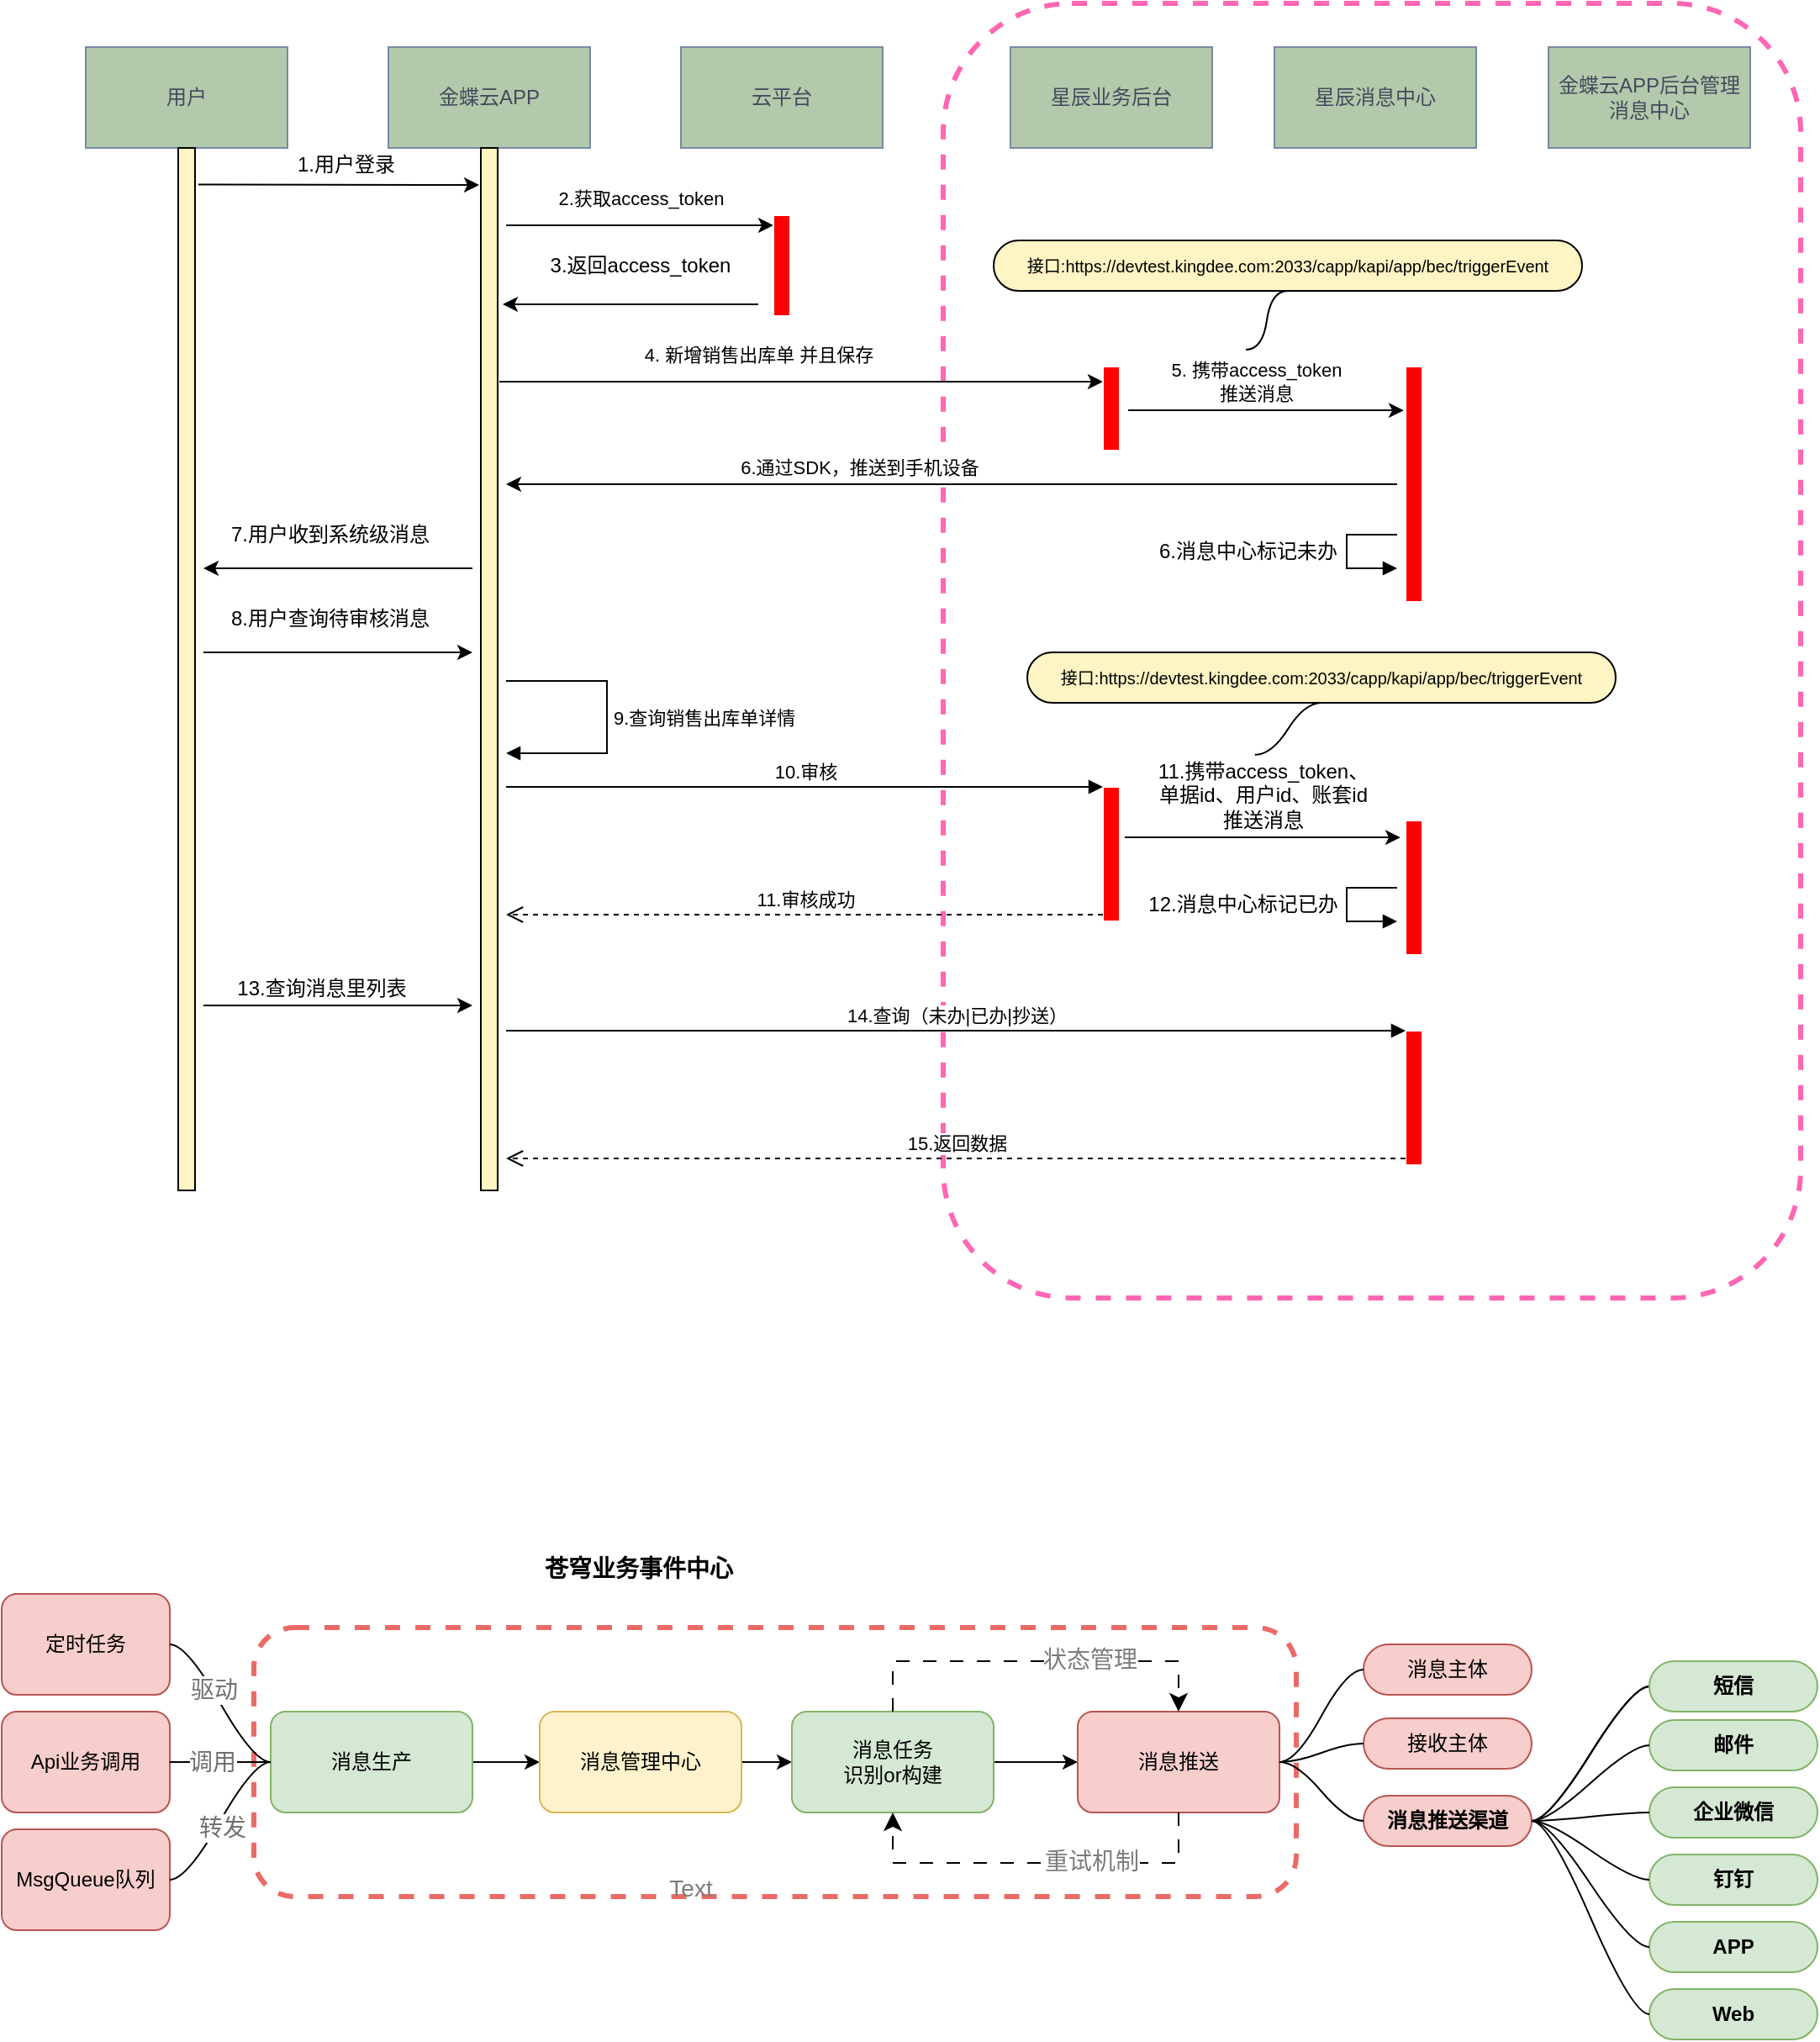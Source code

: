 <mxfile version="20.8.16" type="github">
  <diagram id="_HqFRDxbVKVlbJKqddwO" name="Page-1">
    <mxGraphModel dx="2021" dy="1785" grid="1" gridSize="10" guides="1" tooltips="1" connect="1" arrows="1" fold="1" page="1" pageScale="1" pageWidth="827" pageHeight="1169" math="0" shadow="0">
      <root>
        <mxCell id="0" />
        <mxCell id="1" parent="0" />
        <mxCell id="gOMvf-8AE3hnGqFUwbad-110" value="" style="rounded=1;whiteSpace=wrap;html=1;fontSize=10;fontColor=#333333;dashed=1;shadow=0;gradientDirection=north;gradientColor=#FFFFFF;fillColor=none;strokeColor=#FF66B3;strokeWidth=3;" parent="1" vertex="1">
          <mxGeometry x="510" y="-26" width="510" height="770" as="geometry" />
        </mxCell>
        <mxCell id="gOMvf-8AE3hnGqFUwbad-3" value="用户" style="rounded=0;whiteSpace=wrap;html=1;fillColor=#B2C9AB;strokeColor=#788AA3;fontColor=#46495D;" parent="1" vertex="1">
          <mxGeometry width="120" height="60" as="geometry" />
        </mxCell>
        <mxCell id="gOMvf-8AE3hnGqFUwbad-4" value="金蝶云APP" style="rounded=0;whiteSpace=wrap;html=1;fillColor=#B2C9AB;strokeColor=#788AA3;fontColor=#46495D;" parent="1" vertex="1">
          <mxGeometry x="180" width="120" height="60" as="geometry" />
        </mxCell>
        <mxCell id="gOMvf-8AE3hnGqFUwbad-5" value="星辰业务后台" style="rounded=0;whiteSpace=wrap;html=1;fillColor=#B2C9AB;strokeColor=#788AA3;fontColor=#46495D;" parent="1" vertex="1">
          <mxGeometry x="550" width="120" height="60" as="geometry" />
        </mxCell>
        <mxCell id="gOMvf-8AE3hnGqFUwbad-23" value="云平台" style="rounded=0;whiteSpace=wrap;html=1;fillColor=#B2C9AB;strokeColor=#788AA3;fontColor=#46495D;" parent="1" vertex="1">
          <mxGeometry x="354" width="120" height="60" as="geometry" />
        </mxCell>
        <mxCell id="gOMvf-8AE3hnGqFUwbad-30" value="金蝶云APP后台管理消息中心" style="rounded=0;whiteSpace=wrap;html=1;fillColor=#B2C9AB;strokeColor=#788AA3;fontColor=#46495D;" parent="1" vertex="1">
          <mxGeometry x="870" width="120" height="60" as="geometry" />
        </mxCell>
        <mxCell id="gOMvf-8AE3hnGqFUwbad-36" value="" style="rounded=0;whiteSpace=wrap;html=1;fillColor=#FFF4C3;" parent="1" vertex="1">
          <mxGeometry x="55" y="60" width="10" height="620" as="geometry" />
        </mxCell>
        <mxCell id="gOMvf-8AE3hnGqFUwbad-37" value="" style="rounded=0;whiteSpace=wrap;html=1;fillColor=#FFF4C3;" parent="1" vertex="1">
          <mxGeometry x="235" y="60" width="10" height="620" as="geometry" />
        </mxCell>
        <mxCell id="gOMvf-8AE3hnGqFUwbad-38" value="" style="endArrow=classic;html=1;exitX=1.2;exitY=0.035;exitDx=0;exitDy=0;exitPerimeter=0;" parent="1" source="gOMvf-8AE3hnGqFUwbad-36" edge="1">
          <mxGeometry width="50" height="50" relative="1" as="geometry">
            <mxPoint x="70" y="130" as="sourcePoint" />
            <mxPoint x="234" y="82" as="targetPoint" />
          </mxGeometry>
        </mxCell>
        <mxCell id="gOMvf-8AE3hnGqFUwbad-39" value="1.用户登录" style="text;html=1;strokeColor=none;fillColor=none;align=center;verticalAlign=middle;whiteSpace=wrap;rounded=0;" parent="1" vertex="1">
          <mxGeometry x="120" y="60" width="70" height="20" as="geometry" />
        </mxCell>
        <mxCell id="gOMvf-8AE3hnGqFUwbad-40" value="" style="endArrow=classic;html=1;entryX=0;entryY=0;entryDx=0;entryDy=0;" parent="1" edge="1">
          <mxGeometry width="50" height="50" relative="1" as="geometry">
            <mxPoint x="250" y="106" as="sourcePoint" />
            <mxPoint x="409" y="106" as="targetPoint" />
          </mxGeometry>
        </mxCell>
        <mxCell id="gOMvf-8AE3hnGqFUwbad-50" value="2.获取access_token" style="edgeLabel;html=1;align=center;verticalAlign=middle;resizable=0;points=[];" parent="gOMvf-8AE3hnGqFUwbad-40" vertex="1" connectable="0">
          <mxGeometry x="0.157" y="-1" relative="1" as="geometry">
            <mxPoint x="-12" y="-17" as="offset" />
          </mxGeometry>
        </mxCell>
        <mxCell id="gOMvf-8AE3hnGqFUwbad-44" value="" style="endArrow=classic;html=1;" parent="1" edge="1">
          <mxGeometry width="50" height="50" relative="1" as="geometry">
            <mxPoint x="400" y="153" as="sourcePoint" />
            <mxPoint x="248" y="153" as="targetPoint" />
          </mxGeometry>
        </mxCell>
        <mxCell id="gOMvf-8AE3hnGqFUwbad-45" value="3.返回access_token" style="text;html=1;strokeColor=none;fillColor=none;align=center;verticalAlign=middle;whiteSpace=wrap;rounded=0;" parent="1" vertex="1">
          <mxGeometry x="270" y="120" width="120" height="20" as="geometry" />
        </mxCell>
        <mxCell id="gOMvf-8AE3hnGqFUwbad-53" value="" style="endArrow=classic;html=1;entryX=0;entryY=0;entryDx=0;entryDy=0;" parent="1" edge="1">
          <mxGeometry width="50" height="50" relative="1" as="geometry">
            <mxPoint x="246" y="199" as="sourcePoint" />
            <mxPoint x="605" y="199" as="targetPoint" />
          </mxGeometry>
        </mxCell>
        <mxCell id="gOMvf-8AE3hnGqFUwbad-54" value="4. 新增销售出库单 并且保存" style="edgeLabel;html=1;align=center;verticalAlign=middle;resizable=0;points=[];" parent="gOMvf-8AE3hnGqFUwbad-53" vertex="1" connectable="0">
          <mxGeometry x="0.157" y="-1" relative="1" as="geometry">
            <mxPoint x="-54" y="-17" as="offset" />
          </mxGeometry>
        </mxCell>
        <mxCell id="gOMvf-8AE3hnGqFUwbad-63" value="" style="endArrow=classic;html=1;entryX=-0.1;entryY=0.113;entryDx=0;entryDy=0;entryPerimeter=0;" parent="1" edge="1">
          <mxGeometry width="50" height="50" relative="1" as="geometry">
            <mxPoint x="620" y="216" as="sourcePoint" />
            <mxPoint x="784" y="216.063" as="targetPoint" />
          </mxGeometry>
        </mxCell>
        <mxCell id="gOMvf-8AE3hnGqFUwbad-64" value="5. 携带access_token&lt;br&gt;推送消息" style="edgeLabel;html=1;align=center;verticalAlign=middle;resizable=0;points=[];" parent="1" vertex="1" connectable="0">
          <mxGeometry x="700" y="199" as="geometry">
            <mxPoint x="-4" as="offset" />
          </mxGeometry>
        </mxCell>
        <mxCell id="gOMvf-8AE3hnGqFUwbad-65" value="" style="endArrow=classic;html=1;" parent="1" edge="1">
          <mxGeometry width="50" height="50" relative="1" as="geometry">
            <mxPoint x="780" y="260" as="sourcePoint" />
            <mxPoint x="250" y="260" as="targetPoint" />
          </mxGeometry>
        </mxCell>
        <mxCell id="gOMvf-8AE3hnGqFUwbad-66" value="6.通过SDK，推送到手机设备" style="edgeLabel;html=1;align=center;verticalAlign=middle;resizable=0;points=[];" parent="1" vertex="1" connectable="0">
          <mxGeometry x="460" y="250" as="geometry" />
        </mxCell>
        <mxCell id="gOMvf-8AE3hnGqFUwbad-69" value="" style="endArrow=classic;html=1;" parent="1" edge="1">
          <mxGeometry width="50" height="50" relative="1" as="geometry">
            <mxPoint x="230" y="310" as="sourcePoint" />
            <mxPoint x="70" y="310" as="targetPoint" />
          </mxGeometry>
        </mxCell>
        <mxCell id="gOMvf-8AE3hnGqFUwbad-72" value="7.用户收到系统级消息" style="text;html=1;align=center;verticalAlign=middle;resizable=0;points=[];autosize=1;strokeColor=none;" parent="1" vertex="1">
          <mxGeometry x="80" y="280" width="130" height="20" as="geometry" />
        </mxCell>
        <mxCell id="gOMvf-8AE3hnGqFUwbad-74" value="" style="endArrow=classic;html=1;" parent="1" edge="1">
          <mxGeometry width="50" height="50" relative="1" as="geometry">
            <mxPoint x="70" y="360" as="sourcePoint" />
            <mxPoint x="230" y="360" as="targetPoint" />
          </mxGeometry>
        </mxCell>
        <mxCell id="gOMvf-8AE3hnGqFUwbad-75" value="8.用户查询待审核消息" style="text;html=1;align=center;verticalAlign=middle;resizable=0;points=[];autosize=1;strokeColor=none;" parent="1" vertex="1">
          <mxGeometry x="80" y="330" width="130" height="20" as="geometry" />
        </mxCell>
        <mxCell id="gOMvf-8AE3hnGqFUwbad-84" value="9.查询销售出库单详情" style="edgeStyle=orthogonalEdgeStyle;html=1;align=left;spacingLeft=2;endArrow=block;rounded=0;" parent="1" edge="1">
          <mxGeometry relative="1" as="geometry">
            <mxPoint x="250" y="377" as="sourcePoint" />
            <Array as="points">
              <mxPoint x="310" y="377" />
              <mxPoint x="310" y="420" />
            </Array>
            <mxPoint x="250" y="420" as="targetPoint" />
          </mxGeometry>
        </mxCell>
        <mxCell id="gOMvf-8AE3hnGqFUwbad-86" value="" style="html=1;points=[];perimeter=orthogonalPerimeter;strokeColor=#FFFFFF;fillColor=#FF0000;" parent="1" vertex="1">
          <mxGeometry x="605" y="440" width="10" height="80" as="geometry" />
        </mxCell>
        <mxCell id="gOMvf-8AE3hnGqFUwbad-87" value="10.审核" style="html=1;verticalAlign=bottom;endArrow=block;entryX=0;entryY=0;" parent="1" target="gOMvf-8AE3hnGqFUwbad-86" edge="1">
          <mxGeometry relative="1" as="geometry">
            <mxPoint x="250" y="440" as="sourcePoint" />
          </mxGeometry>
        </mxCell>
        <mxCell id="gOMvf-8AE3hnGqFUwbad-88" value="11.审核成功" style="html=1;verticalAlign=bottom;endArrow=open;dashed=1;endSize=8;exitX=0;exitY=0.95;" parent="1" source="gOMvf-8AE3hnGqFUwbad-86" edge="1">
          <mxGeometry relative="1" as="geometry">
            <mxPoint x="250" y="516" as="targetPoint" />
          </mxGeometry>
        </mxCell>
        <mxCell id="gOMvf-8AE3hnGqFUwbad-89" value="" style="html=1;points=[];perimeter=orthogonalPerimeter;strokeColor=#FFFFFF;fillColor=#FF0000;" parent="1" vertex="1">
          <mxGeometry x="785" y="460" width="10" height="80" as="geometry" />
        </mxCell>
        <mxCell id="gOMvf-8AE3hnGqFUwbad-90" value="" style="endArrow=classic;html=1;entryX=-0.1;entryY=0.113;entryDx=0;entryDy=0;entryPerimeter=0;" parent="1" edge="1">
          <mxGeometry width="50" height="50" relative="1" as="geometry">
            <mxPoint x="618" y="470" as="sourcePoint" />
            <mxPoint x="782" y="470.063" as="targetPoint" />
          </mxGeometry>
        </mxCell>
        <mxCell id="gOMvf-8AE3hnGqFUwbad-91" value="11.携带access_token、&lt;br&gt;单据id、用户id、账套id&lt;br&gt;推送消息" style="text;html=1;align=center;verticalAlign=middle;resizable=0;points=[];autosize=1;strokeColor=none;" parent="1" vertex="1">
          <mxGeometry x="630" y="420" width="140" height="50" as="geometry" />
        </mxCell>
        <mxCell id="gOMvf-8AE3hnGqFUwbad-92" value="" style="edgeStyle=orthogonalEdgeStyle;html=1;align=left;spacingLeft=2;endArrow=block;rounded=0;" parent="1" edge="1">
          <mxGeometry relative="1" as="geometry">
            <mxPoint x="780" y="500" as="sourcePoint" />
            <Array as="points">
              <mxPoint x="750" y="500" />
              <mxPoint x="750" y="520" />
            </Array>
            <mxPoint x="780" y="520" as="targetPoint" />
          </mxGeometry>
        </mxCell>
        <mxCell id="gOMvf-8AE3hnGqFUwbad-93" value="12.消息中心标记已办" style="text;html=1;align=center;verticalAlign=middle;resizable=0;points=[];autosize=1;strokeColor=none;" parent="1" vertex="1">
          <mxGeometry x="623" y="500" width="130" height="20" as="geometry" />
        </mxCell>
        <mxCell id="gOMvf-8AE3hnGqFUwbad-94" value="" style="edgeStyle=orthogonalEdgeStyle;html=1;align=left;spacingLeft=2;endArrow=block;rounded=0;" parent="1" edge="1">
          <mxGeometry relative="1" as="geometry">
            <mxPoint x="780" y="290" as="sourcePoint" />
            <Array as="points">
              <mxPoint x="750" y="290" />
              <mxPoint x="750" y="310" />
            </Array>
            <mxPoint x="780" y="310" as="targetPoint" />
          </mxGeometry>
        </mxCell>
        <mxCell id="gOMvf-8AE3hnGqFUwbad-95" value="6.消息中心标记未办" style="text;html=1;align=center;verticalAlign=middle;resizable=0;points=[];autosize=1;strokeColor=none;" parent="1" vertex="1">
          <mxGeometry x="631" y="290" width="120" height="20" as="geometry" />
        </mxCell>
        <mxCell id="gOMvf-8AE3hnGqFUwbad-96" value="" style="html=1;points=[];perimeter=orthogonalPerimeter;strokeColor=#FFFFFF;fillColor=#FF0000;" parent="1" vertex="1">
          <mxGeometry x="785" y="190" width="10" height="140" as="geometry" />
        </mxCell>
        <mxCell id="gOMvf-8AE3hnGqFUwbad-97" value="" style="html=1;points=[];perimeter=orthogonalPerimeter;strokeColor=#FFFFFF;fillColor=#FF0000;" parent="1" vertex="1">
          <mxGeometry x="605" y="190" width="10" height="50" as="geometry" />
        </mxCell>
        <mxCell id="gOMvf-8AE3hnGqFUwbad-98" value="" style="html=1;points=[];perimeter=orthogonalPerimeter;strokeColor=#FFFFFF;fillColor=#FF0000;" parent="1" vertex="1">
          <mxGeometry x="409" y="100" width="10" height="60" as="geometry" />
        </mxCell>
        <mxCell id="gOMvf-8AE3hnGqFUwbad-100" value="" style="endArrow=classic;html=1;" parent="1" edge="1">
          <mxGeometry width="50" height="50" relative="1" as="geometry">
            <mxPoint x="70" y="570" as="sourcePoint" />
            <mxPoint x="230" y="570" as="targetPoint" />
          </mxGeometry>
        </mxCell>
        <mxCell id="gOMvf-8AE3hnGqFUwbad-101" value="13.查询消息里列表" style="text;html=1;align=center;verticalAlign=middle;resizable=0;points=[];autosize=1;strokeColor=none;" parent="1" vertex="1">
          <mxGeometry x="80" y="550" width="120" height="20" as="geometry" />
        </mxCell>
        <mxCell id="gOMvf-8AE3hnGqFUwbad-103" value="" style="html=1;points=[];perimeter=orthogonalPerimeter;strokeColor=#FFFFFF;fillColor=#FF0000;" parent="1" vertex="1">
          <mxGeometry x="785" y="585" width="10" height="80" as="geometry" />
        </mxCell>
        <mxCell id="gOMvf-8AE3hnGqFUwbad-104" value="14.查询（未办|已办|抄送）" style="html=1;verticalAlign=bottom;endArrow=block;entryX=0;entryY=0;" parent="1" target="gOMvf-8AE3hnGqFUwbad-103" edge="1">
          <mxGeometry relative="1" as="geometry">
            <mxPoint x="250" y="585" as="sourcePoint" />
          </mxGeometry>
        </mxCell>
        <mxCell id="gOMvf-8AE3hnGqFUwbad-105" value="15.返回数据" style="html=1;verticalAlign=bottom;endArrow=open;dashed=1;endSize=8;exitX=0;exitY=0.95;" parent="1" source="gOMvf-8AE3hnGqFUwbad-103" edge="1">
          <mxGeometry relative="1" as="geometry">
            <mxPoint x="250" y="661" as="targetPoint" />
          </mxGeometry>
        </mxCell>
        <mxCell id="gOMvf-8AE3hnGqFUwbad-106" value="接口:&lt;span lang=&quot;EN-US&quot; style=&quot;font-size: 10px;&quot;&gt;https://devtest.kingdee.com:2033/capp/kapi/app/bec/triggerEvent&lt;/span&gt;" style="whiteSpace=wrap;html=1;rounded=1;arcSize=50;align=center;verticalAlign=middle;strokeWidth=1;autosize=1;spacing=4;treeFolding=1;treeMoving=1;newEdgeStyle={&quot;edgeStyle&quot;:&quot;entityRelationEdgeStyle&quot;,&quot;startArrow&quot;:&quot;none&quot;,&quot;endArrow&quot;:&quot;none&quot;,&quot;segment&quot;:10,&quot;curved&quot;:1};fillColor=#FFF4C3;fontSize=10;" parent="1" vertex="1">
          <mxGeometry x="540" y="115" width="350" height="30" as="geometry" />
        </mxCell>
        <mxCell id="gOMvf-8AE3hnGqFUwbad-107" value="" style="edgeStyle=entityRelationEdgeStyle;startArrow=none;endArrow=none;segment=10;curved=1;entryX=0.5;entryY=1;entryDx=0;entryDy=0;" parent="1" target="gOMvf-8AE3hnGqFUwbad-106" edge="1">
          <mxGeometry relative="1" as="geometry">
            <mxPoint x="690" y="180" as="sourcePoint" />
          </mxGeometry>
        </mxCell>
        <mxCell id="gOMvf-8AE3hnGqFUwbad-108" value="接口:&lt;span lang=&quot;EN-US&quot; style=&quot;font-size: 10px;&quot;&gt;https://devtest.kingdee.com:2033/capp/kapi/app/bec/triggerEvent&lt;/span&gt;" style="whiteSpace=wrap;html=1;rounded=1;arcSize=50;align=center;verticalAlign=middle;strokeWidth=1;autosize=1;spacing=4;treeFolding=1;treeMoving=1;newEdgeStyle={&quot;edgeStyle&quot;:&quot;entityRelationEdgeStyle&quot;,&quot;startArrow&quot;:&quot;none&quot;,&quot;endArrow&quot;:&quot;none&quot;,&quot;segment&quot;:10,&quot;curved&quot;:1};fillColor=#FFF4C3;fontSize=10;" parent="1" vertex="1">
          <mxGeometry x="560" y="360" width="350" height="30" as="geometry" />
        </mxCell>
        <mxCell id="gOMvf-8AE3hnGqFUwbad-109" value="" style="edgeStyle=entityRelationEdgeStyle;startArrow=none;endArrow=none;segment=10;curved=1;entryX=0.5;entryY=1;entryDx=0;entryDy=0;exitX=0.467;exitY=0.017;exitDx=0;exitDy=0;exitPerimeter=0;" parent="1" source="gOMvf-8AE3hnGqFUwbad-91" target="gOMvf-8AE3hnGqFUwbad-108" edge="1">
          <mxGeometry relative="1" as="geometry">
            <mxPoint x="730" y="435" as="sourcePoint" />
            <mxPoint x="755" y="400" as="targetPoint" />
          </mxGeometry>
        </mxCell>
        <mxCell id="AIrc5cER0qf7u_csPJTF-1" value="星辰消息中心" style="rounded=0;whiteSpace=wrap;html=1;fillColor=#B2C9AB;strokeColor=#788AA3;fontColor=#46495D;" parent="1" vertex="1">
          <mxGeometry x="707" width="120" height="60" as="geometry" />
        </mxCell>
        <mxCell id="jYvoBhNM-cIZsKbCfK5Q-1" value="" style="rounded=1;whiteSpace=wrap;html=1;dashed=1;fillColor=none;strokeColor=#EA6B66;strokeWidth=3;" vertex="1" parent="1">
          <mxGeometry x="100" y="940" width="620" height="160" as="geometry" />
        </mxCell>
        <mxCell id="jYvoBhNM-cIZsKbCfK5Q-2" value="" style="edgeStyle=orthogonalEdgeStyle;rounded=0;orthogonalLoop=1;jettySize=auto;html=1;" edge="1" parent="1" source="jYvoBhNM-cIZsKbCfK5Q-3" target="jYvoBhNM-cIZsKbCfK5Q-5">
          <mxGeometry relative="1" as="geometry" />
        </mxCell>
        <mxCell id="jYvoBhNM-cIZsKbCfK5Q-3" value="消息生产" style="rounded=1;whiteSpace=wrap;html=1;fillColor=#d5e8d4;strokeColor=#82b366;" vertex="1" parent="1">
          <mxGeometry x="110" y="990" width="120" height="60" as="geometry" />
        </mxCell>
        <mxCell id="jYvoBhNM-cIZsKbCfK5Q-4" value="" style="edgeStyle=orthogonalEdgeStyle;rounded=0;orthogonalLoop=1;jettySize=auto;html=1;" edge="1" parent="1" source="jYvoBhNM-cIZsKbCfK5Q-5" target="jYvoBhNM-cIZsKbCfK5Q-7">
          <mxGeometry relative="1" as="geometry" />
        </mxCell>
        <mxCell id="jYvoBhNM-cIZsKbCfK5Q-5" value="消息管理中心" style="whiteSpace=wrap;html=1;rounded=1;fillColor=#fff2cc;strokeColor=#d6b656;" vertex="1" parent="1">
          <mxGeometry x="270" y="990" width="120" height="60" as="geometry" />
        </mxCell>
        <mxCell id="jYvoBhNM-cIZsKbCfK5Q-6" value="" style="edgeStyle=orthogonalEdgeStyle;rounded=0;orthogonalLoop=1;jettySize=auto;html=1;" edge="1" parent="1" source="jYvoBhNM-cIZsKbCfK5Q-7" target="jYvoBhNM-cIZsKbCfK5Q-8">
          <mxGeometry relative="1" as="geometry" />
        </mxCell>
        <mxCell id="jYvoBhNM-cIZsKbCfK5Q-7" value="消息任务&lt;br&gt;识别or构建" style="whiteSpace=wrap;html=1;rounded=1;fillColor=#d5e8d4;strokeColor=#82b366;" vertex="1" parent="1">
          <mxGeometry x="420" y="990" width="120" height="60" as="geometry" />
        </mxCell>
        <mxCell id="jYvoBhNM-cIZsKbCfK5Q-8" value="消息推送" style="whiteSpace=wrap;html=1;rounded=1;fillColor=#f8cecc;strokeColor=#b85450;" vertex="1" parent="1">
          <mxGeometry x="590" y="990" width="120" height="60" as="geometry" />
        </mxCell>
        <mxCell id="jYvoBhNM-cIZsKbCfK5Q-9" value="消息主体" style="whiteSpace=wrap;html=1;rounded=1;arcSize=50;align=center;verticalAlign=middle;strokeWidth=1;autosize=1;spacing=4;treeFolding=1;treeMoving=1;newEdgeStyle={&quot;edgeStyle&quot;:&quot;entityRelationEdgeStyle&quot;,&quot;startArrow&quot;:&quot;none&quot;,&quot;endArrow&quot;:&quot;none&quot;,&quot;segment&quot;:10,&quot;curved&quot;:1,&quot;sourcePerimeterSpacing&quot;:0,&quot;targetPerimeterSpacing&quot;:0};fillColor=#f8cecc;strokeColor=#b85450;" vertex="1" parent="1">
          <mxGeometry x="760" y="950" width="100" height="30" as="geometry" />
        </mxCell>
        <mxCell id="jYvoBhNM-cIZsKbCfK5Q-10" value="" style="edgeStyle=entityRelationEdgeStyle;startArrow=none;endArrow=none;segment=10;curved=1;sourcePerimeterSpacing=0;targetPerimeterSpacing=0;rounded=0;exitX=1;exitY=0.5;exitDx=0;exitDy=0;" edge="1" parent="1" source="jYvoBhNM-cIZsKbCfK5Q-8" target="jYvoBhNM-cIZsKbCfK5Q-9">
          <mxGeometry relative="1" as="geometry">
            <mxPoint x="830" y="1020" as="sourcePoint" />
          </mxGeometry>
        </mxCell>
        <mxCell id="jYvoBhNM-cIZsKbCfK5Q-11" value="接收主体" style="whiteSpace=wrap;html=1;rounded=1;arcSize=50;align=center;verticalAlign=middle;strokeWidth=1;autosize=1;spacing=4;treeFolding=1;treeMoving=1;newEdgeStyle={&quot;edgeStyle&quot;:&quot;entityRelationEdgeStyle&quot;,&quot;startArrow&quot;:&quot;none&quot;,&quot;endArrow&quot;:&quot;none&quot;,&quot;segment&quot;:10,&quot;curved&quot;:1,&quot;sourcePerimeterSpacing&quot;:0,&quot;targetPerimeterSpacing&quot;:0};fillColor=#f8cecc;strokeColor=#b85450;" vertex="1" parent="1">
          <mxGeometry x="760" y="994" width="100" height="30" as="geometry" />
        </mxCell>
        <mxCell id="jYvoBhNM-cIZsKbCfK5Q-12" value="" style="edgeStyle=entityRelationEdgeStyle;rounded=0;orthogonalLoop=1;jettySize=auto;html=1;startArrow=none;endArrow=none;segment=10;curved=1;sourcePerimeterSpacing=0;targetPerimeterSpacing=0;" edge="1" parent="1" source="jYvoBhNM-cIZsKbCfK5Q-15" target="jYvoBhNM-cIZsKbCfK5Q-18">
          <mxGeometry relative="1" as="geometry" />
        </mxCell>
        <mxCell id="jYvoBhNM-cIZsKbCfK5Q-13" value="" style="edgeStyle=entityRelationEdgeStyle;rounded=0;orthogonalLoop=1;jettySize=auto;html=1;startArrow=none;endArrow=none;segment=10;curved=1;sourcePerimeterSpacing=0;targetPerimeterSpacing=0;" edge="1" parent="1" source="jYvoBhNM-cIZsKbCfK5Q-15" target="jYvoBhNM-cIZsKbCfK5Q-18">
          <mxGeometry relative="1" as="geometry" />
        </mxCell>
        <mxCell id="jYvoBhNM-cIZsKbCfK5Q-14" value="" style="edgeStyle=entityRelationEdgeStyle;rounded=0;orthogonalLoop=1;jettySize=auto;html=1;startArrow=none;endArrow=none;segment=10;curved=1;sourcePerimeterSpacing=0;targetPerimeterSpacing=0;" edge="1" parent="1" source="jYvoBhNM-cIZsKbCfK5Q-15" target="jYvoBhNM-cIZsKbCfK5Q-18">
          <mxGeometry relative="1" as="geometry" />
        </mxCell>
        <mxCell id="jYvoBhNM-cIZsKbCfK5Q-15" value="消息推送渠道" style="whiteSpace=wrap;html=1;rounded=1;arcSize=50;align=center;verticalAlign=middle;strokeWidth=1;autosize=1;spacing=4;treeFolding=1;treeMoving=1;newEdgeStyle={&quot;edgeStyle&quot;:&quot;entityRelationEdgeStyle&quot;,&quot;startArrow&quot;:&quot;none&quot;,&quot;endArrow&quot;:&quot;none&quot;,&quot;segment&quot;:10,&quot;curved&quot;:1,&quot;sourcePerimeterSpacing&quot;:0,&quot;targetPerimeterSpacing&quot;:0};fontStyle=1;fillColor=#f8cecc;strokeColor=#b85450;" vertex="1" parent="1">
          <mxGeometry x="760" y="1040" width="100" height="30" as="geometry" />
        </mxCell>
        <mxCell id="jYvoBhNM-cIZsKbCfK5Q-16" value="" style="edgeStyle=entityRelationEdgeStyle;startArrow=none;endArrow=none;segment=10;curved=1;sourcePerimeterSpacing=0;targetPerimeterSpacing=0;rounded=0;exitX=1;exitY=0.5;exitDx=0;exitDy=0;entryX=0;entryY=0.5;entryDx=0;entryDy=0;" edge="1" parent="1" source="jYvoBhNM-cIZsKbCfK5Q-8" target="jYvoBhNM-cIZsKbCfK5Q-11">
          <mxGeometry relative="1" as="geometry">
            <mxPoint x="840" y="1032" as="sourcePoint" />
            <mxPoint x="870" y="1005" as="targetPoint" />
          </mxGeometry>
        </mxCell>
        <mxCell id="jYvoBhNM-cIZsKbCfK5Q-17" value="" style="edgeStyle=entityRelationEdgeStyle;startArrow=none;endArrow=none;segment=10;curved=1;sourcePerimeterSpacing=0;targetPerimeterSpacing=0;rounded=0;exitX=1;exitY=0.5;exitDx=0;exitDy=0;" edge="1" parent="1" source="jYvoBhNM-cIZsKbCfK5Q-8" target="jYvoBhNM-cIZsKbCfK5Q-15">
          <mxGeometry relative="1" as="geometry">
            <mxPoint x="830" y="1020" as="sourcePoint" />
            <mxPoint x="870" y="1045" as="targetPoint" />
          </mxGeometry>
        </mxCell>
        <mxCell id="jYvoBhNM-cIZsKbCfK5Q-18" value="短信" style="whiteSpace=wrap;html=1;rounded=1;arcSize=50;align=center;verticalAlign=middle;strokeWidth=1;autosize=1;spacing=4;treeFolding=1;treeMoving=1;newEdgeStyle={&quot;edgeStyle&quot;:&quot;entityRelationEdgeStyle&quot;,&quot;startArrow&quot;:&quot;none&quot;,&quot;endArrow&quot;:&quot;none&quot;,&quot;segment&quot;:10,&quot;curved&quot;:1,&quot;sourcePerimeterSpacing&quot;:0,&quot;targetPerimeterSpacing&quot;:0};fontStyle=1;fillColor=#d5e8d4;strokeColor=#82b366;" vertex="1" parent="1">
          <mxGeometry x="930" y="960" width="100" height="30" as="geometry" />
        </mxCell>
        <mxCell id="jYvoBhNM-cIZsKbCfK5Q-19" value="邮件" style="whiteSpace=wrap;html=1;rounded=1;arcSize=50;align=center;verticalAlign=middle;strokeWidth=1;autosize=1;spacing=4;treeFolding=1;treeMoving=1;newEdgeStyle={&quot;edgeStyle&quot;:&quot;entityRelationEdgeStyle&quot;,&quot;startArrow&quot;:&quot;none&quot;,&quot;endArrow&quot;:&quot;none&quot;,&quot;segment&quot;:10,&quot;curved&quot;:1,&quot;sourcePerimeterSpacing&quot;:0,&quot;targetPerimeterSpacing&quot;:0};fontStyle=1;fillColor=#d5e8d4;strokeColor=#82b366;" vertex="1" parent="1">
          <mxGeometry x="930" y="995" width="100" height="30" as="geometry" />
        </mxCell>
        <mxCell id="jYvoBhNM-cIZsKbCfK5Q-20" value="企业微信" style="whiteSpace=wrap;html=1;rounded=1;arcSize=50;align=center;verticalAlign=middle;strokeWidth=1;autosize=1;spacing=4;treeFolding=1;treeMoving=1;newEdgeStyle={&quot;edgeStyle&quot;:&quot;entityRelationEdgeStyle&quot;,&quot;startArrow&quot;:&quot;none&quot;,&quot;endArrow&quot;:&quot;none&quot;,&quot;segment&quot;:10,&quot;curved&quot;:1,&quot;sourcePerimeterSpacing&quot;:0,&quot;targetPerimeterSpacing&quot;:0};fontStyle=1;fillColor=#d5e8d4;strokeColor=#82b366;" vertex="1" parent="1">
          <mxGeometry x="930" y="1035" width="100" height="30" as="geometry" />
        </mxCell>
        <mxCell id="jYvoBhNM-cIZsKbCfK5Q-21" value="钉钉" style="whiteSpace=wrap;html=1;rounded=1;arcSize=50;align=center;verticalAlign=middle;strokeWidth=1;autosize=1;spacing=4;treeFolding=1;treeMoving=1;newEdgeStyle={&quot;edgeStyle&quot;:&quot;entityRelationEdgeStyle&quot;,&quot;startArrow&quot;:&quot;none&quot;,&quot;endArrow&quot;:&quot;none&quot;,&quot;segment&quot;:10,&quot;curved&quot;:1,&quot;sourcePerimeterSpacing&quot;:0,&quot;targetPerimeterSpacing&quot;:0};fontStyle=1;fillColor=#d5e8d4;strokeColor=#82b366;" vertex="1" parent="1">
          <mxGeometry x="930" y="1075" width="100" height="30" as="geometry" />
        </mxCell>
        <mxCell id="jYvoBhNM-cIZsKbCfK5Q-22" value="APP" style="whiteSpace=wrap;html=1;rounded=1;arcSize=50;align=center;verticalAlign=middle;strokeWidth=1;autosize=1;spacing=4;treeFolding=1;treeMoving=1;newEdgeStyle={&quot;edgeStyle&quot;:&quot;entityRelationEdgeStyle&quot;,&quot;startArrow&quot;:&quot;none&quot;,&quot;endArrow&quot;:&quot;none&quot;,&quot;segment&quot;:10,&quot;curved&quot;:1,&quot;sourcePerimeterSpacing&quot;:0,&quot;targetPerimeterSpacing&quot;:0};fontStyle=1;fillColor=#d5e8d4;strokeColor=#82b366;" vertex="1" parent="1">
          <mxGeometry x="930" y="1115" width="100" height="30" as="geometry" />
        </mxCell>
        <mxCell id="jYvoBhNM-cIZsKbCfK5Q-23" value="Web" style="whiteSpace=wrap;html=1;rounded=1;arcSize=50;align=center;verticalAlign=middle;strokeWidth=1;autosize=1;spacing=4;treeFolding=1;treeMoving=1;newEdgeStyle={&quot;edgeStyle&quot;:&quot;entityRelationEdgeStyle&quot;,&quot;startArrow&quot;:&quot;none&quot;,&quot;endArrow&quot;:&quot;none&quot;,&quot;segment&quot;:10,&quot;curved&quot;:1,&quot;sourcePerimeterSpacing&quot;:0,&quot;targetPerimeterSpacing&quot;:0};fontStyle=1;fillColor=#d5e8d4;strokeColor=#82b366;" vertex="1" parent="1">
          <mxGeometry x="930" y="1155" width="100" height="30" as="geometry" />
        </mxCell>
        <mxCell id="jYvoBhNM-cIZsKbCfK5Q-24" value="定时任务" style="rounded=1;whiteSpace=wrap;html=1;fillColor=#f8cecc;strokeColor=#b85450;" vertex="1" parent="1">
          <mxGeometry x="-50" y="920" width="100" height="60" as="geometry" />
        </mxCell>
        <mxCell id="jYvoBhNM-cIZsKbCfK5Q-25" value="Api业务调用" style="rounded=1;whiteSpace=wrap;html=1;fillColor=#f8cecc;strokeColor=#b85450;" vertex="1" parent="1">
          <mxGeometry x="-50" y="990" width="100" height="60" as="geometry" />
        </mxCell>
        <mxCell id="jYvoBhNM-cIZsKbCfK5Q-26" value="MsgQueue队列" style="rounded=1;whiteSpace=wrap;html=1;fillColor=#f8cecc;strokeColor=#b85450;" vertex="1" parent="1">
          <mxGeometry x="-50" y="1060" width="100" height="60" as="geometry" />
        </mxCell>
        <mxCell id="jYvoBhNM-cIZsKbCfK5Q-27" value="" style="edgeStyle=entityRelationEdgeStyle;startArrow=none;endArrow=none;segment=10;curved=1;sourcePerimeterSpacing=0;targetPerimeterSpacing=0;rounded=0;entryX=0;entryY=0.5;entryDx=0;entryDy=0;exitX=1;exitY=0.5;exitDx=0;exitDy=0;" edge="1" parent="1" source="jYvoBhNM-cIZsKbCfK5Q-26" target="jYvoBhNM-cIZsKbCfK5Q-3">
          <mxGeometry relative="1" as="geometry">
            <mxPoint x="80" y="1060" as="sourcePoint" />
            <mxPoint x="40" y="960" as="targetPoint" />
          </mxGeometry>
        </mxCell>
        <mxCell id="jYvoBhNM-cIZsKbCfK5Q-28" value="转发" style="edgeLabel;html=1;align=center;verticalAlign=middle;resizable=0;points=[];fontSize=14;fontColor=#707070;" vertex="1" connectable="0" parent="jYvoBhNM-cIZsKbCfK5Q-27">
          <mxGeometry x="-0.059" y="-3" relative="1" as="geometry">
            <mxPoint as="offset" />
          </mxGeometry>
        </mxCell>
        <mxCell id="jYvoBhNM-cIZsKbCfK5Q-29" value="" style="edgeStyle=entityRelationEdgeStyle;startArrow=none;endArrow=none;segment=10;curved=1;sourcePerimeterSpacing=0;targetPerimeterSpacing=0;rounded=0;entryX=0;entryY=0.5;entryDx=0;entryDy=0;exitX=1;exitY=0.5;exitDx=0;exitDy=0;" edge="1" parent="1" source="jYvoBhNM-cIZsKbCfK5Q-25" target="jYvoBhNM-cIZsKbCfK5Q-3">
          <mxGeometry relative="1" as="geometry">
            <mxPoint x="40" y="1100" as="sourcePoint" />
            <mxPoint x="120" y="1030" as="targetPoint" />
          </mxGeometry>
        </mxCell>
        <mxCell id="jYvoBhNM-cIZsKbCfK5Q-30" value="调用" style="edgeLabel;html=1;align=center;verticalAlign=middle;resizable=0;points=[];fontSize=14;fontColor=#707070;" vertex="1" connectable="0" parent="jYvoBhNM-cIZsKbCfK5Q-29">
          <mxGeometry x="-0.167" relative="1" as="geometry">
            <mxPoint as="offset" />
          </mxGeometry>
        </mxCell>
        <mxCell id="jYvoBhNM-cIZsKbCfK5Q-31" value="" style="edgeStyle=entityRelationEdgeStyle;startArrow=none;endArrow=none;segment=10;curved=1;sourcePerimeterSpacing=0;targetPerimeterSpacing=0;rounded=0;exitX=1;exitY=0.5;exitDx=0;exitDy=0;" edge="1" parent="1" source="jYvoBhNM-cIZsKbCfK5Q-24">
          <mxGeometry relative="1" as="geometry">
            <mxPoint x="40" y="1030" as="sourcePoint" />
            <mxPoint x="110" y="1020" as="targetPoint" />
          </mxGeometry>
        </mxCell>
        <mxCell id="jYvoBhNM-cIZsKbCfK5Q-32" value="驱动" style="edgeLabel;html=1;align=center;verticalAlign=middle;resizable=0;points=[];fontSize=14;fontColor=#707070;" vertex="1" connectable="0" parent="jYvoBhNM-cIZsKbCfK5Q-31">
          <mxGeometry x="-0.187" relative="1" as="geometry">
            <mxPoint as="offset" />
          </mxGeometry>
        </mxCell>
        <mxCell id="jYvoBhNM-cIZsKbCfK5Q-33" value="" style="edgeStyle=entityRelationEdgeStyle;rounded=0;orthogonalLoop=1;jettySize=auto;html=1;startArrow=none;endArrow=none;segment=10;curved=1;sourcePerimeterSpacing=0;targetPerimeterSpacing=0;entryX=0;entryY=0.5;entryDx=0;entryDy=0;exitX=1;exitY=0.5;exitDx=0;exitDy=0;" edge="1" parent="1" source="jYvoBhNM-cIZsKbCfK5Q-15" target="jYvoBhNM-cIZsKbCfK5Q-19">
          <mxGeometry relative="1" as="geometry">
            <mxPoint x="885" y="1060" as="sourcePoint" />
            <mxPoint x="915" y="1030" as="targetPoint" />
          </mxGeometry>
        </mxCell>
        <mxCell id="jYvoBhNM-cIZsKbCfK5Q-34" value="" style="edgeStyle=entityRelationEdgeStyle;rounded=0;orthogonalLoop=1;jettySize=auto;html=1;startArrow=none;endArrow=none;segment=10;curved=1;sourcePerimeterSpacing=0;targetPerimeterSpacing=0;entryX=0;entryY=0.5;entryDx=0;entryDy=0;exitX=1;exitY=0.5;exitDx=0;exitDy=0;" edge="1" parent="1" source="jYvoBhNM-cIZsKbCfK5Q-15" target="jYvoBhNM-cIZsKbCfK5Q-20">
          <mxGeometry relative="1" as="geometry">
            <mxPoint x="885" y="1050" as="sourcePoint" />
            <mxPoint x="945" y="1020" as="targetPoint" />
          </mxGeometry>
        </mxCell>
        <mxCell id="jYvoBhNM-cIZsKbCfK5Q-35" value="" style="edgeStyle=entityRelationEdgeStyle;rounded=0;orthogonalLoop=1;jettySize=auto;html=1;startArrow=none;endArrow=none;segment=10;curved=1;sourcePerimeterSpacing=0;targetPerimeterSpacing=0;entryX=0;entryY=0.5;entryDx=0;entryDy=0;exitX=1;exitY=0.5;exitDx=0;exitDy=0;" edge="1" parent="1" source="jYvoBhNM-cIZsKbCfK5Q-15" target="jYvoBhNM-cIZsKbCfK5Q-21">
          <mxGeometry relative="1" as="geometry">
            <mxPoint x="885" y="1060" as="sourcePoint" />
            <mxPoint x="945" y="1060" as="targetPoint" />
          </mxGeometry>
        </mxCell>
        <mxCell id="jYvoBhNM-cIZsKbCfK5Q-36" value="" style="edgeStyle=entityRelationEdgeStyle;rounded=0;orthogonalLoop=1;jettySize=auto;html=1;startArrow=none;endArrow=none;segment=10;curved=1;sourcePerimeterSpacing=0;targetPerimeterSpacing=0;entryX=0;entryY=0.5;entryDx=0;entryDy=0;exitX=1;exitY=0.5;exitDx=0;exitDy=0;" edge="1" parent="1" source="jYvoBhNM-cIZsKbCfK5Q-15" target="jYvoBhNM-cIZsKbCfK5Q-22">
          <mxGeometry relative="1" as="geometry">
            <mxPoint x="890" y="1065" as="sourcePoint" />
            <mxPoint x="945" y="1100" as="targetPoint" />
          </mxGeometry>
        </mxCell>
        <mxCell id="jYvoBhNM-cIZsKbCfK5Q-37" value="" style="edgeStyle=entityRelationEdgeStyle;rounded=0;orthogonalLoop=1;jettySize=auto;html=1;startArrow=none;endArrow=none;segment=10;curved=1;sourcePerimeterSpacing=0;targetPerimeterSpacing=0;entryX=0;entryY=0.5;entryDx=0;entryDy=0;exitX=1;exitY=0.5;exitDx=0;exitDy=0;" edge="1" parent="1" source="jYvoBhNM-cIZsKbCfK5Q-15" target="jYvoBhNM-cIZsKbCfK5Q-23">
          <mxGeometry relative="1" as="geometry">
            <mxPoint x="890" y="1065" as="sourcePoint" />
            <mxPoint x="945" y="1140" as="targetPoint" />
          </mxGeometry>
        </mxCell>
        <mxCell id="jYvoBhNM-cIZsKbCfK5Q-38" value="苍穹业务事件中心" style="text;html=1;strokeColor=none;fillColor=none;align=center;verticalAlign=middle;whiteSpace=wrap;rounded=0;fontStyle=1;fontSize=14;" vertex="1" parent="1">
          <mxGeometry x="244" y="890" width="170" height="30" as="geometry" />
        </mxCell>
        <mxCell id="jYvoBhNM-cIZsKbCfK5Q-39" value="" style="edgeStyle=elbowEdgeStyle;elbow=horizontal;endArrow=classic;html=1;curved=0;rounded=0;endSize=8;startSize=8;dashed=1;dashPattern=8 8;fontSize=14;exitX=0.5;exitY=0;exitDx=0;exitDy=0;entryX=0.5;entryY=0;entryDx=0;entryDy=0;" edge="1" parent="1" source="jYvoBhNM-cIZsKbCfK5Q-7" target="jYvoBhNM-cIZsKbCfK5Q-8">
          <mxGeometry width="50" height="50" relative="1" as="geometry">
            <mxPoint x="550" y="940" as="sourcePoint" />
            <mxPoint x="600" y="890" as="targetPoint" />
            <Array as="points">
              <mxPoint x="570" y="960" />
            </Array>
          </mxGeometry>
        </mxCell>
        <mxCell id="jYvoBhNM-cIZsKbCfK5Q-40" value="状态管理" style="edgeLabel;html=1;align=center;verticalAlign=middle;resizable=0;points=[];fontSize=14;fontColor=#7D7B7D;" vertex="1" connectable="0" parent="jYvoBhNM-cIZsKbCfK5Q-39">
          <mxGeometry x="0.278" y="1" relative="1" as="geometry">
            <mxPoint as="offset" />
          </mxGeometry>
        </mxCell>
        <mxCell id="jYvoBhNM-cIZsKbCfK5Q-41" value="" style="edgeStyle=elbowEdgeStyle;elbow=horizontal;endArrow=classic;html=1;curved=0;rounded=0;endSize=8;startSize=8;dashed=1;dashPattern=8 8;fontSize=14;exitX=0.5;exitY=1;exitDx=0;exitDy=0;entryX=0.5;entryY=1;entryDx=0;entryDy=0;" edge="1" parent="1" source="jYvoBhNM-cIZsKbCfK5Q-8" target="jYvoBhNM-cIZsKbCfK5Q-7">
          <mxGeometry width="50" height="50" relative="1" as="geometry">
            <mxPoint x="620" y="1150" as="sourcePoint" />
            <mxPoint x="670" y="1100" as="targetPoint" />
            <Array as="points">
              <mxPoint x="560" y="1080" />
            </Array>
          </mxGeometry>
        </mxCell>
        <mxCell id="jYvoBhNM-cIZsKbCfK5Q-42" value="重试机制" style="edgeLabel;html=1;align=center;verticalAlign=middle;resizable=0;points=[];fontSize=14;fontColor=#7D7B7D;" vertex="1" connectable="0" parent="jYvoBhNM-cIZsKbCfK5Q-41">
          <mxGeometry x="-0.287" y="-1" relative="1" as="geometry">
            <mxPoint as="offset" />
          </mxGeometry>
        </mxCell>
        <mxCell id="jYvoBhNM-cIZsKbCfK5Q-43" value="Text" style="text;html=1;strokeColor=none;fillColor=none;align=center;verticalAlign=middle;whiteSpace=wrap;rounded=0;fontSize=14;fontColor=#7D7B7D;" vertex="1" parent="1">
          <mxGeometry x="330" y="1080" width="60" height="30" as="geometry" />
        </mxCell>
      </root>
    </mxGraphModel>
  </diagram>
</mxfile>
